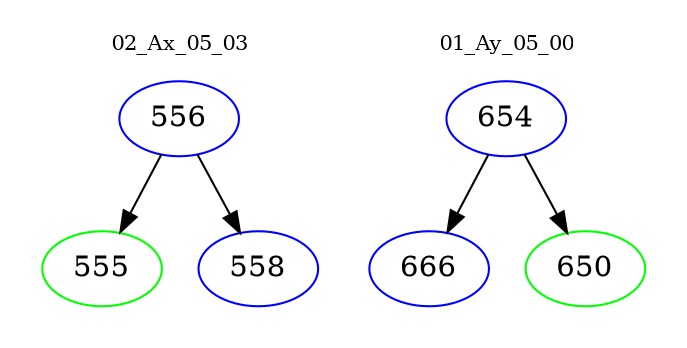 digraph{
subgraph cluster_0 {
color = white
label = "02_Ax_05_03";
fontsize=10;
T0_556 [label="556", color="blue"]
T0_556 -> T0_555 [color="black"]
T0_555 [label="555", color="green"]
T0_556 -> T0_558 [color="black"]
T0_558 [label="558", color="blue"]
}
subgraph cluster_1 {
color = white
label = "01_Ay_05_00";
fontsize=10;
T1_654 [label="654", color="blue"]
T1_654 -> T1_666 [color="black"]
T1_666 [label="666", color="blue"]
T1_654 -> T1_650 [color="black"]
T1_650 [label="650", color="green"]
}
}
